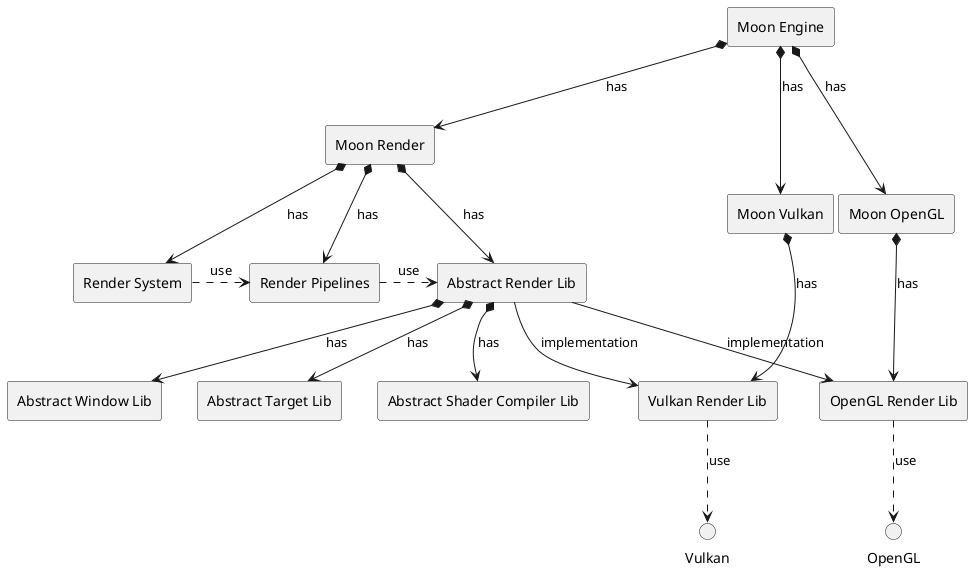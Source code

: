 
@startuml startcute
skinparam componentStyle rectangle

' [Class] o--> [Class] : is
' [Project BOM] o--> [Class] : is
' [Project] o--> [Class] : is
' [Library] o--> [Class] : is
' [System] o--> [Class] : is
' [Code Concept] o--> [Class] : is

' [Moon Engine] o--> [Project BOM] : is

' [Moon Render] o--> [Project] : is
' [Moon OpenGL] o--> [Project] : is
' [Moon Vulkan] o--> [Project] : is

' [Vulkan] o--> [Library] : is
' [OpenGL] o--> [Library] : is

' [Render System] o--> [System] : is

' [Render Pipelines] o--> [Code Concept] : is
' [Abstract Render Lib] o--> [Code Concept] : is

[Moon Engine] *--> [Moon Render] : has
[Moon Engine] *--> [Moon OpenGL] : has
[Moon Engine] *--> [Moon Vulkan] : has

[Moon Render] *--> [Render System] : has
[Moon Render] *--> [Render Pipelines] : has
[Moon Render] *--> [Abstract Render Lib] : has

[Render System] .right.> [Render Pipelines] : use
[Render Pipelines] .right.> [Abstract Render Lib] : use

[Abstract Render Lib] *--> [Abstract Window Lib] : has
[Abstract Render Lib] *--> [Abstract Target Lib] : has
[Abstract Render Lib] *--> [Abstract Shader Compiler Lib] : has

[Moon Vulkan] *--> [Vulkan Render Lib] : has
[Abstract Render Lib] --> [Vulkan Render Lib] : implementation
[Vulkan Render Lib] ..> Vulkan : use

[Moon OpenGL] *--> [OpenGL Render Lib] : has
[Abstract Render Lib] --> [OpenGL Render Lib] : implementation
[OpenGL Render Lib] ..> OpenGL : use

@enduml
